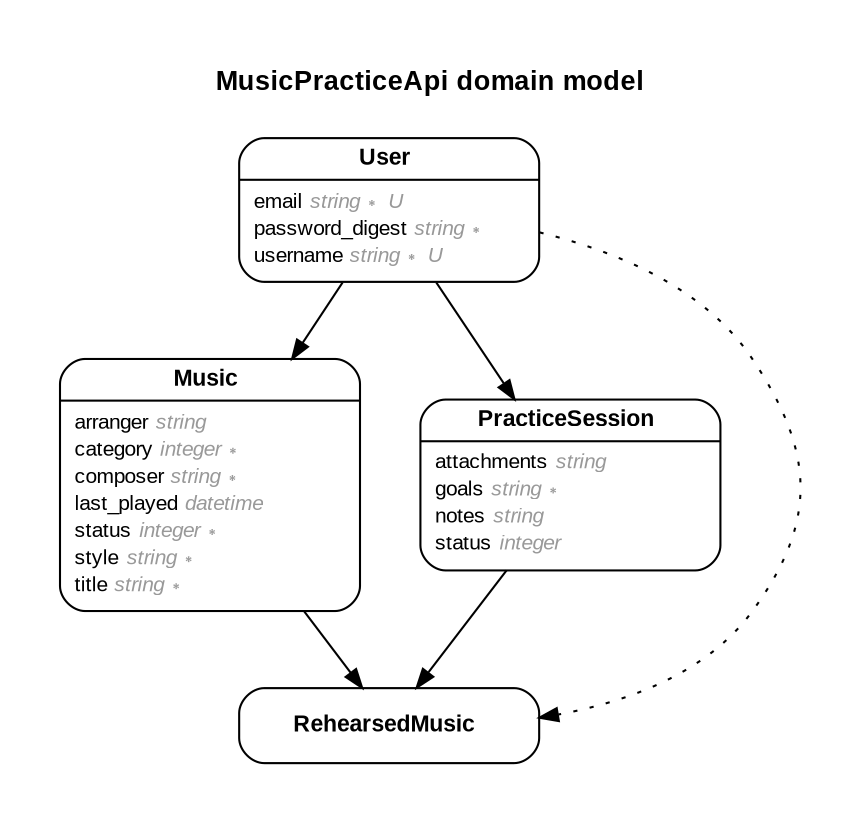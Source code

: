 digraph MusicPracticeApi {
rankdir = "LR";
ranksep = "0.5";
nodesep = "0.4";
pad = "0.4,0.4";
margin = "0,0";
concentrate = "true";
labelloc = "t";
fontsize = "13";
fontname = "Arial Bold";
splines = "spline";
node[ shape  =  "Mrecord" , fontsize  =  "10" , fontname  =  "Arial" , margin  =  "0.07,0.05" , penwidth  =  "1.0"];
edge[ fontname  =  "Arial" , fontsize  =  "7" , dir  =  "both" , arrowsize  =  "0.9" , penwidth  =  "1.0" , labelangle  =  "32" , labeldistance  =  "1.8"];
rankdir = "TB";
label = "MusicPracticeApi domain model\n\n";
m_Music [label = <{<table border="0" align="center" cellspacing="0.5" cellpadding="0" width="134">
  <tr><td align="center" valign="bottom" width="130"><font face="Arial Bold" point-size="11">Music</font></td></tr>
</table>
|
<table border="0" align="left" cellspacing="2" cellpadding="0" width="134">
  <tr><td align="left" width="130" port="arranger">arranger <font face="Arial Italic" color="grey60">string</font></td></tr>
  <tr><td align="left" width="130" port="category">category <font face="Arial Italic" color="grey60">integer ∗</font></td></tr>
  <tr><td align="left" width="130" port="composer">composer <font face="Arial Italic" color="grey60">string ∗</font></td></tr>
  <tr><td align="left" width="130" port="last_played">last_played <font face="Arial Italic" color="grey60">datetime</font></td></tr>
  <tr><td align="left" width="130" port="status">status <font face="Arial Italic" color="grey60">integer ∗</font></td></tr>
  <tr><td align="left" width="130" port="style">style <font face="Arial Italic" color="grey60">string ∗</font></td></tr>
  <tr><td align="left" width="130" port="title">title <font face="Arial Italic" color="grey60">string ∗</font></td></tr>
</table>
}>];
m_PracticeSession [label = <{<table border="0" align="center" cellspacing="0.5" cellpadding="0" width="134">
  <tr><td align="center" valign="bottom" width="130"><font face="Arial Bold" point-size="11">PracticeSession</font></td></tr>
</table>
|
<table border="0" align="left" cellspacing="2" cellpadding="0" width="134">
  <tr><td align="left" width="130" port="attachments">attachments <font face="Arial Italic" color="grey60">string</font></td></tr>
  <tr><td align="left" width="130" port="goals">goals <font face="Arial Italic" color="grey60">string ∗</font></td></tr>
  <tr><td align="left" width="130" port="notes">notes <font face="Arial Italic" color="grey60">string</font></td></tr>
  <tr><td align="left" width="130" port="status">status <font face="Arial Italic" color="grey60">integer</font></td></tr>
</table>
}>];
m_RehearsedMusic [label = <{<table border="0" align="center" cellspacing="0.5" cellpadding="0" width="134">
  <tr><td align="center" valign="bottom" width="130"><font face="Arial Bold" point-size="11">RehearsedMusic</font></td></tr>
</table>
}>];
m_User [label = <{<table border="0" align="center" cellspacing="0.5" cellpadding="0" width="134">
  <tr><td align="center" valign="bottom" width="130"><font face="Arial Bold" point-size="11">User</font></td></tr>
</table>
|
<table border="0" align="left" cellspacing="2" cellpadding="0" width="134">
  <tr><td align="left" width="130" port="email">email <font face="Arial Italic" color="grey60">string ∗ U</font></td></tr>
  <tr><td align="left" width="130" port="password_digest">password_digest <font face="Arial Italic" color="grey60">string ∗</font></td></tr>
  <tr><td align="left" width="130" port="username">username <font face="Arial Italic" color="grey60">string ∗ U</font></td></tr>
</table>
}>];
  m_User -> m_PracticeSession [arrowhead = "normal", arrowtail = "none", weight = "2"];
  m_PracticeSession -> m_RehearsedMusic [arrowhead = "normal", arrowtail = "none", weight = "2"];
  m_PracticeSession -> m_Music [style = "dotted", arrowhead = "normal", arrowtail = "none", weight = "2", constraint = "false"];
  m_Music -> m_RehearsedMusic [arrowhead = "normal", arrowtail = "none", weight = "2"];
  m_User -> m_Music [arrowhead = "normal", arrowtail = "none", weight = "2"];
  m_User -> m_RehearsedMusic [style = "dotted", arrowhead = "normal", arrowtail = "none", weight = "1", constraint = "false"];
}
